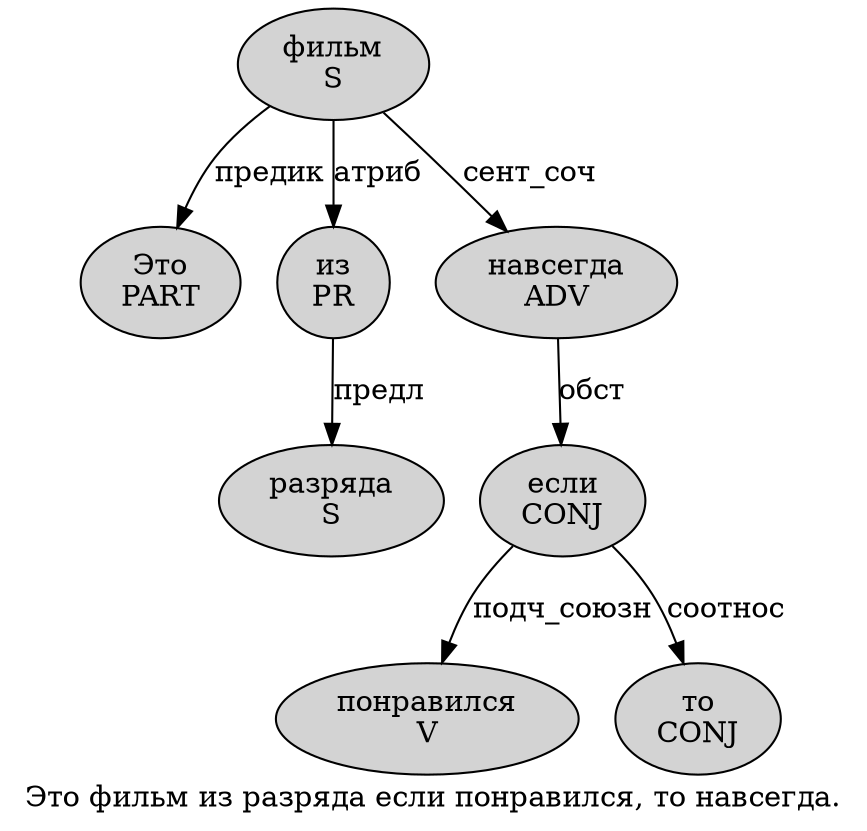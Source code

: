 digraph SENTENCE_1828 {
	graph [label="Это фильм из разряда если понравился, то навсегда."]
	node [style=filled]
		0 [label="Это
PART" color="" fillcolor=lightgray penwidth=1 shape=ellipse]
		1 [label="фильм
S" color="" fillcolor=lightgray penwidth=1 shape=ellipse]
		2 [label="из
PR" color="" fillcolor=lightgray penwidth=1 shape=ellipse]
		3 [label="разряда
S" color="" fillcolor=lightgray penwidth=1 shape=ellipse]
		4 [label="если
CONJ" color="" fillcolor=lightgray penwidth=1 shape=ellipse]
		5 [label="понравился
V" color="" fillcolor=lightgray penwidth=1 shape=ellipse]
		7 [label="то
CONJ" color="" fillcolor=lightgray penwidth=1 shape=ellipse]
		8 [label="навсегда
ADV" color="" fillcolor=lightgray penwidth=1 shape=ellipse]
			1 -> 0 [label="предик"]
			1 -> 2 [label="атриб"]
			1 -> 8 [label="сент_соч"]
			4 -> 5 [label="подч_союзн"]
			4 -> 7 [label="соотнос"]
			8 -> 4 [label="обст"]
			2 -> 3 [label="предл"]
}